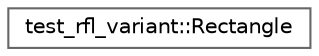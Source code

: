digraph "类继承关系图"
{
 // LATEX_PDF_SIZE
  bgcolor="transparent";
  edge [fontname=Helvetica,fontsize=10,labelfontname=Helvetica,labelfontsize=10];
  node [fontname=Helvetica,fontsize=10,shape=box,height=0.2,width=0.4];
  rankdir="LR";
  Node0 [id="Node000000",label="test_rfl_variant::Rectangle",height=0.2,width=0.4,color="grey40", fillcolor="white", style="filled",URL="$structtest__rfl__variant_1_1_rectangle.html",tooltip=" "];
}
